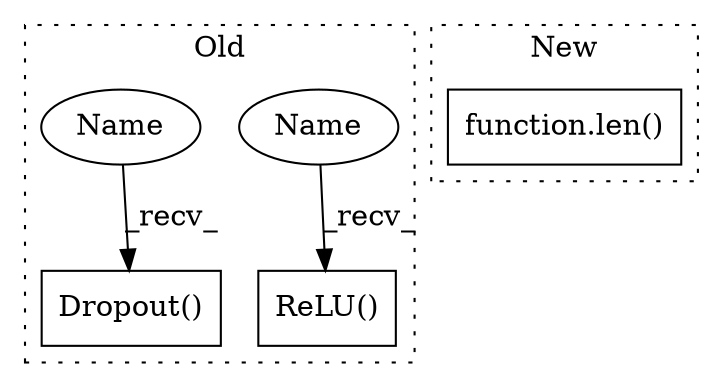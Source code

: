 digraph G {
subgraph cluster0 {
1 [label="ReLU()" a="75" s="1584" l="9" shape="box"];
3 [label="Dropout()" a="75" s="1607,1625" l="11,1" shape="box"];
4 [label="Name" a="87" s="1584" l="2" shape="ellipse"];
5 [label="Name" a="87" s="1607" l="2" shape="ellipse"];
label = "Old";
style="dotted";
}
subgraph cluster1 {
2 [label="function.len()" a="75" s="1519,1533" l="4,1" shape="box"];
label = "New";
style="dotted";
}
4 -> 1 [label="_recv_"];
5 -> 3 [label="_recv_"];
}